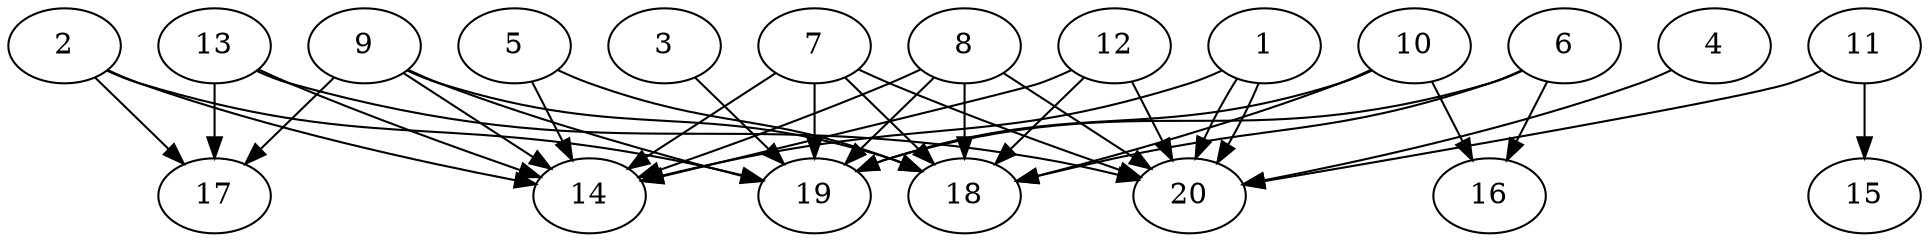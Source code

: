 // DAG automatically generated by daggen at Thu Oct  3 13:58:43 2019
// ./daggen --dot -n 20 --ccr 0.3 --fat 0.9 --regular 0.5 --density 0.6 --mindata 5242880 --maxdata 52428800 
digraph G {
  1 [size="143025493", alpha="0.09", expect_size="42907648"] 
  1 -> 14 [size ="42907648"]
  1 -> 20 [size ="42907648"]
  1 -> 20 [size ="42907648"]
  2 [size="133365760", alpha="0.10", expect_size="40009728"] 
  2 -> 14 [size ="40009728"]
  2 -> 17 [size ="40009728"]
  2 -> 19 [size ="40009728"]
  3 [size="40202240", alpha="0.07", expect_size="12060672"] 
  3 -> 19 [size ="12060672"]
  4 [size="127460693", alpha="0.18", expect_size="38238208"] 
  4 -> 20 [size ="38238208"]
  5 [size="53773653", alpha="0.16", expect_size="16132096"] 
  5 -> 14 [size ="16132096"]
  5 -> 18 [size ="16132096"]
  6 [size="124101973", alpha="0.11", expect_size="37230592"] 
  6 -> 16 [size ="37230592"]
  6 -> 18 [size ="37230592"]
  6 -> 19 [size ="37230592"]
  7 [size="84459520", alpha="0.04", expect_size="25337856"] 
  7 -> 14 [size ="25337856"]
  7 -> 18 [size ="25337856"]
  7 -> 19 [size ="25337856"]
  7 -> 20 [size ="25337856"]
  8 [size="72594773", alpha="0.05", expect_size="21778432"] 
  8 -> 14 [size ="21778432"]
  8 -> 18 [size ="21778432"]
  8 -> 19 [size ="21778432"]
  8 -> 20 [size ="21778432"]
  9 [size="96686080", alpha="0.15", expect_size="29005824"] 
  9 -> 14 [size ="29005824"]
  9 -> 17 [size ="29005824"]
  9 -> 18 [size ="29005824"]
  9 -> 19 [size ="29005824"]
  10 [size="49210027", alpha="0.04", expect_size="14763008"] 
  10 -> 16 [size ="14763008"]
  10 -> 18 [size ="14763008"]
  10 -> 19 [size ="14763008"]
  11 [size="60084907", alpha="0.03", expect_size="18025472"] 
  11 -> 15 [size ="18025472"]
  11 -> 20 [size ="18025472"]
  12 [size="131089067", alpha="0.07", expect_size="39326720"] 
  12 -> 14 [size ="39326720"]
  12 -> 18 [size ="39326720"]
  12 -> 20 [size ="39326720"]
  13 [size="52947627", alpha="0.16", expect_size="15884288"] 
  13 -> 14 [size ="15884288"]
  13 -> 17 [size ="15884288"]
  13 -> 20 [size ="15884288"]
  14 [size="109397333", alpha="0.11", expect_size="32819200"] 
  15 [size="93982720", alpha="0.10", expect_size="28194816"] 
  16 [size="62798507", alpha="0.18", expect_size="18839552"] 
  17 [size="151746560", alpha="0.06", expect_size="45523968"] 
  18 [size="22493867", alpha="0.01", expect_size="6748160"] 
  19 [size="61057707", alpha="0.18", expect_size="18317312"] 
  20 [size="21306027", alpha="0.17", expect_size="6391808"] 
}
